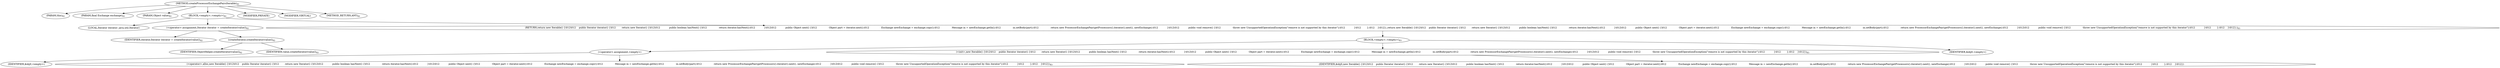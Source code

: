 digraph "createProcessorExchangePairsIterable" {  
"133" [label = <(METHOD,createProcessorExchangePairsIterable)<SUB>81</SUB>> ]
"134" [label = <(PARAM,this)<SUB>81</SUB>> ]
"135" [label = <(PARAM,final Exchange exchange)<SUB>81</SUB>> ]
"136" [label = <(PARAM,Object value)<SUB>81</SUB>> ]
"137" [label = <(BLOCK,&lt;empty&gt;,&lt;empty&gt;)<SUB>81</SUB>> ]
"138" [label = <(LOCAL,Iterator iterator: java.util.Iterator)> ]
"139" [label = <(&lt;operator&gt;.assignment,Iterator iterator = createIterator(value))<SUB>82</SUB>> ]
"140" [label = <(IDENTIFIER,iterator,Iterator iterator = createIterator(value))<SUB>82</SUB>> ]
"141" [label = <(createIterator,createIterator(value))<SUB>82</SUB>> ]
"142" [label = <(IDENTIFIER,ObjectHelper,createIterator(value))<SUB>82</SUB>> ]
"143" [label = <(IDENTIFIER,value,createIterator(value))<SUB>82</SUB>> ]
"144" [label = <(RETURN,return new Iterable() {\012\012    public Iterator iterator() {\012        return new Iterator() {\012\012            public boolean hasNext() {\012                return iterator.hasNext();\012            }\012\012            public Object next() {\012                Object part = iterator.next();\012                Exchange newExchange = exchange.copy();\012                Message in = newExchange.getIn();\012                in.setBody(part);\012                return new ProcessorExchangePair(getProcessors().iterator().next(), newExchange);\012            }\012\012            public void remove() {\012                throw new UnsupportedOperationException(&quot;remove is not supported by this iterator&quot;);\012            }\012        };\012    }\012};,return new Iterable() {\012\012    public Iterator iterator() {\012        return new Iterator() {\012\012            public boolean hasNext() {\012                return iterator.hasNext();\012            }\012\012            public Object next() {\012                Object part = iterator.next();\012                Exchange newExchange = exchange.copy();\012                Message in = newExchange.getIn();\012                in.setBody(part);\012                return new ProcessorExchangePair(getProcessors().iterator().next(), newExchange);\012            }\012\012            public void remove() {\012                throw new UnsupportedOperationException(&quot;remove is not supported by this iterator&quot;);\012            }\012        };\012    }\012};)<SUB>83</SUB>> ]
"145" [label = <(BLOCK,&lt;empty&gt;,&lt;empty&gt;)<SUB>83</SUB>> ]
"146" [label = <(&lt;operator&gt;.assignment,&lt;empty&gt;)> ]
"147" [label = <(IDENTIFIER,$obj0,&lt;empty&gt;)> ]
"148" [label = <(&lt;operator&gt;.alloc,new Iterable() {\012\012    public Iterator iterator() {\012        return new Iterator() {\012\012            public boolean hasNext() {\012                return iterator.hasNext();\012            }\012\012            public Object next() {\012                Object part = iterator.next();\012                Exchange newExchange = exchange.copy();\012                Message in = newExchange.getIn();\012                in.setBody(part);\012                return new ProcessorExchangePair(getProcessors().iterator().next(), newExchange);\012            }\012\012            public void remove() {\012                throw new UnsupportedOperationException(&quot;remove is not supported by this iterator&quot;);\012            }\012        };\012    }\012})<SUB>83</SUB>> ]
"149" [label = <(&lt;init&gt;,new Iterable() {\012\012    public Iterator iterator() {\012        return new Iterator() {\012\012            public boolean hasNext() {\012                return iterator.hasNext();\012            }\012\012            public Object next() {\012                Object part = iterator.next();\012                Exchange newExchange = exchange.copy();\012                Message in = newExchange.getIn();\012                in.setBody(part);\012                return new ProcessorExchangePair(getProcessors().iterator().next(), newExchange);\012            }\012\012            public void remove() {\012                throw new UnsupportedOperationException(&quot;remove is not supported by this iterator&quot;);\012            }\012        };\012    }\012})<SUB>83</SUB>> ]
"150" [label = <(IDENTIFIER,$obj0,new Iterable() {\012\012    public Iterator iterator() {\012        return new Iterator() {\012\012            public boolean hasNext() {\012                return iterator.hasNext();\012            }\012\012            public Object next() {\012                Object part = iterator.next();\012                Exchange newExchange = exchange.copy();\012                Message in = newExchange.getIn();\012                in.setBody(part);\012                return new ProcessorExchangePair(getProcessors().iterator().next(), newExchange);\012            }\012\012            public void remove() {\012                throw new UnsupportedOperationException(&quot;remove is not supported by this iterator&quot;);\012            }\012        };\012    }\012})> ]
"151" [label = <(IDENTIFIER,$obj0,&lt;empty&gt;)> ]
"152" [label = <(MODIFIER,PRIVATE)> ]
"153" [label = <(MODIFIER,VIRTUAL)> ]
"154" [label = <(METHOD_RETURN,ANY)<SUB>81</SUB>> ]
  "133" -> "134" 
  "133" -> "135" 
  "133" -> "136" 
  "133" -> "137" 
  "133" -> "152" 
  "133" -> "153" 
  "133" -> "154" 
  "137" -> "138" 
  "137" -> "139" 
  "137" -> "144" 
  "139" -> "140" 
  "139" -> "141" 
  "141" -> "142" 
  "141" -> "143" 
  "144" -> "145" 
  "145" -> "146" 
  "145" -> "149" 
  "145" -> "151" 
  "146" -> "147" 
  "146" -> "148" 
  "149" -> "150" 
}
